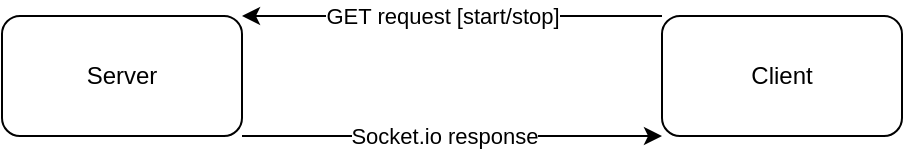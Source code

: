 <mxfile version="24.2.7" type="github" pages="2">
  <diagram name="EventLoopClientServer" id="4QVMp1KCc7UBKDnKGSh5">
    <mxGraphModel dx="562" dy="381" grid="1" gridSize="10" guides="1" tooltips="1" connect="1" arrows="1" fold="1" page="1" pageScale="1" pageWidth="827" pageHeight="1169" math="0" shadow="0">
      <root>
        <mxCell id="0" />
        <mxCell id="1" parent="0" />
        <mxCell id="b__UqmQYrL6kpeEzx6Qd-5" style="rounded=0;orthogonalLoop=1;jettySize=auto;html=1;exitX=1;exitY=1;exitDx=0;exitDy=0;entryX=0;entryY=1;entryDx=0;entryDy=0;" edge="1" parent="1" source="b__UqmQYrL6kpeEzx6Qd-1" target="b__UqmQYrL6kpeEzx6Qd-2">
          <mxGeometry relative="1" as="geometry" />
        </mxCell>
        <mxCell id="b__UqmQYrL6kpeEzx6Qd-6" value="Socket.io response" style="edgeLabel;html=1;align=center;verticalAlign=middle;resizable=0;points=[];" vertex="1" connectable="0" parent="b__UqmQYrL6kpeEzx6Qd-5">
          <mxGeometry x="0.08" y="-1" relative="1" as="geometry">
            <mxPoint x="-13" y="-1" as="offset" />
          </mxGeometry>
        </mxCell>
        <mxCell id="b__UqmQYrL6kpeEzx6Qd-1" value="Server" style="rounded=1;whiteSpace=wrap;html=1;" vertex="1" parent="1">
          <mxGeometry x="200" y="290" width="120" height="60" as="geometry" />
        </mxCell>
        <mxCell id="b__UqmQYrL6kpeEzx6Qd-3" style="rounded=0;orthogonalLoop=1;jettySize=auto;html=1;exitX=0;exitY=0;exitDx=0;exitDy=0;entryX=1;entryY=0;entryDx=0;entryDy=0;" edge="1" parent="1" source="b__UqmQYrL6kpeEzx6Qd-2" target="b__UqmQYrL6kpeEzx6Qd-1">
          <mxGeometry relative="1" as="geometry" />
        </mxCell>
        <mxCell id="b__UqmQYrL6kpeEzx6Qd-4" value="GET request [start/stop]" style="edgeLabel;html=1;align=center;verticalAlign=middle;resizable=0;points=[];" vertex="1" connectable="0" parent="b__UqmQYrL6kpeEzx6Qd-3">
          <mxGeometry x="0.136" relative="1" as="geometry">
            <mxPoint x="9" as="offset" />
          </mxGeometry>
        </mxCell>
        <mxCell id="b__UqmQYrL6kpeEzx6Qd-2" value="Client" style="rounded=1;whiteSpace=wrap;html=1;" vertex="1" parent="1">
          <mxGeometry x="530" y="290" width="120" height="60" as="geometry" />
        </mxCell>
      </root>
    </mxGraphModel>
  </diagram>
  <diagram id="f-IM-e3YhVYMeLRoVAma" name="EventLoopStateChart">
    <mxGraphModel dx="984" dy="666" grid="1" gridSize="10" guides="1" tooltips="1" connect="1" arrows="1" fold="1" page="1" pageScale="1" pageWidth="827" pageHeight="1169" math="0" shadow="0">
      <root>
        <mxCell id="0" />
        <mxCell id="1" parent="0" />
        <mxCell id="nzxh_2f2qW4YVDUCAzYA-20" style="edgeStyle=orthogonalEdgeStyle;rounded=0;orthogonalLoop=1;jettySize=auto;html=1;exitX=0.5;exitY=1;exitDx=0;exitDy=0;entryX=0.5;entryY=0;entryDx=0;entryDy=0;" edge="1" parent="1" source="nzxh_2f2qW4YVDUCAzYA-1" target="nzxh_2f2qW4YVDUCAzYA-19">
          <mxGeometry relative="1" as="geometry" />
        </mxCell>
        <mxCell id="nzxh_2f2qW4YVDUCAzYA-1" value="Start" style="ellipse;whiteSpace=wrap;html=1;aspect=fixed;" vertex="1" parent="1">
          <mxGeometry x="360" y="20" width="80" height="80" as="geometry" />
        </mxCell>
        <mxCell id="nzxh_2f2qW4YVDUCAzYA-13" style="edgeStyle=orthogonalEdgeStyle;rounded=0;orthogonalLoop=1;jettySize=auto;html=1;exitX=0.5;exitY=1;exitDx=0;exitDy=0;entryX=0.5;entryY=0;entryDx=0;entryDy=0;" edge="1" parent="1" source="nzxh_2f2qW4YVDUCAzYA-2" target="nzxh_2f2qW4YVDUCAzYA-4">
          <mxGeometry relative="1" as="geometry" />
        </mxCell>
        <mxCell id="nzxh_2f2qW4YVDUCAzYA-2" value="CountWordInOnePage" style="rounded=1;whiteSpace=wrap;html=1;" vertex="1" parent="1">
          <mxGeometry x="320" y="280" width="160" height="60" as="geometry" />
        </mxCell>
        <mxCell id="nzxh_2f2qW4YVDUCAzYA-5" style="edgeStyle=orthogonalEdgeStyle;rounded=0;orthogonalLoop=1;jettySize=auto;html=1;exitX=1;exitY=0.5;exitDx=0;exitDy=0;" edge="1" parent="1" source="nzxh_2f2qW4YVDUCAzYA-4" target="nzxh_2f2qW4YVDUCAzYA-17">
          <mxGeometry relative="1" as="geometry">
            <mxPoint x="500" y="570" as="targetPoint" />
            <Array as="points">
              <mxPoint x="480" y="440" />
            </Array>
          </mxGeometry>
        </mxCell>
        <mxCell id="nzxh_2f2qW4YVDUCAzYA-14" value="True" style="edgeLabel;html=1;align=center;verticalAlign=middle;resizable=0;points=[];" vertex="1" connectable="0" parent="nzxh_2f2qW4YVDUCAzYA-5">
          <mxGeometry x="-0.182" y="-2" relative="1" as="geometry">
            <mxPoint x="2" y="37" as="offset" />
          </mxGeometry>
        </mxCell>
        <mxCell id="nzxh_2f2qW4YVDUCAzYA-8" style="edgeStyle=orthogonalEdgeStyle;rounded=0;orthogonalLoop=1;jettySize=auto;html=1;exitX=0;exitY=0.5;exitDx=0;exitDy=0;entryX=0.75;entryY=0;entryDx=0;entryDy=0;" edge="1" parent="1" source="nzxh_2f2qW4YVDUCAzYA-4" target="nzxh_2f2qW4YVDUCAzYA-7">
          <mxGeometry relative="1" as="geometry">
            <mxPoint x="280" y="520" as="targetPoint" />
            <Array as="points">
              <mxPoint x="335" y="440" />
            </Array>
          </mxGeometry>
        </mxCell>
        <mxCell id="nzxh_2f2qW4YVDUCAzYA-15" value="False" style="edgeLabel;html=1;align=center;verticalAlign=middle;resizable=0;points=[];" vertex="1" connectable="0" parent="nzxh_2f2qW4YVDUCAzYA-8">
          <mxGeometry x="-0.16" relative="1" as="geometry">
            <mxPoint x="5" y="18" as="offset" />
          </mxGeometry>
        </mxCell>
        <mxCell id="nzxh_2f2qW4YVDUCAzYA-4" value="depth == 0?" style="rhombus;whiteSpace=wrap;html=1;" vertex="1" parent="1">
          <mxGeometry x="360" y="400" width="80" height="80" as="geometry" />
        </mxCell>
        <mxCell id="nzxh_2f2qW4YVDUCAzYA-33" style="edgeStyle=orthogonalEdgeStyle;rounded=0;orthogonalLoop=1;jettySize=auto;html=1;exitX=0.25;exitY=0;exitDx=0;exitDy=0;entryX=0;entryY=0.75;entryDx=0;entryDy=0;" edge="1" parent="1" source="nzxh_2f2qW4YVDUCAzYA-7" target="nzxh_2f2qW4YVDUCAzYA-19">
          <mxGeometry relative="1" as="geometry">
            <Array as="points">
              <mxPoint x="290" y="550" />
              <mxPoint x="290" y="185" />
            </Array>
          </mxGeometry>
        </mxCell>
        <mxCell id="nzxh_2f2qW4YVDUCAzYA-7" value="GetAllLinkInThePage" style="rounded=1;whiteSpace=wrap;html=1;" vertex="1" parent="1">
          <mxGeometry x="230" y="550" width="140" height="60" as="geometry" />
        </mxCell>
        <mxCell id="nzxh_2f2qW4YVDUCAzYA-17" value="End" style="ellipse;whiteSpace=wrap;html=1;aspect=fixed;" vertex="1" parent="1">
          <mxGeometry x="440" y="530" width="80" height="80" as="geometry" />
        </mxCell>
        <mxCell id="nzxh_2f2qW4YVDUCAzYA-21" style="edgeStyle=orthogonalEdgeStyle;rounded=0;orthogonalLoop=1;jettySize=auto;html=1;exitX=0.5;exitY=1;exitDx=0;exitDy=0;entryX=0.5;entryY=0;entryDx=0;entryDy=0;" edge="1" parent="1" source="nzxh_2f2qW4YVDUCAzYA-19" target="nzxh_2f2qW4YVDUCAzYA-2">
          <mxGeometry relative="1" as="geometry" />
        </mxCell>
        <mxCell id="nzxh_2f2qW4YVDUCAzYA-29" style="edgeStyle=orthogonalEdgeStyle;rounded=0;orthogonalLoop=1;jettySize=auto;html=1;dashed=1;entryX=0.136;entryY=-0.017;entryDx=0;entryDy=0;exitX=0;exitY=0.25;exitDx=0;exitDy=0;entryPerimeter=0;" edge="1" parent="1" source="nzxh_2f2qW4YVDUCAzYA-19">
          <mxGeometry relative="1" as="geometry">
            <mxPoint x="315.0" y="142.98" as="sourcePoint" />
            <mxPoint x="242.1" y="548.98" as="targetPoint" />
            <Array as="points">
              <mxPoint x="315" y="150" />
              <mxPoint x="242" y="150" />
            </Array>
          </mxGeometry>
        </mxCell>
        <mxCell id="nzxh_2f2qW4YVDUCAzYA-32" value="Await Page&amp;nbsp;&lt;div&gt;hendling&lt;/div&gt;" style="edgeLabel;html=1;align=center;verticalAlign=middle;resizable=0;points=[];" vertex="1" connectable="0" parent="nzxh_2f2qW4YVDUCAzYA-29">
          <mxGeometry x="0.051" y="1" relative="1" as="geometry">
            <mxPoint as="offset" />
          </mxGeometry>
        </mxCell>
        <mxCell id="nzxh_2f2qW4YVDUCAzYA-19" value="Async GetTextFormWebPage" style="rounded=1;whiteSpace=wrap;html=1;" vertex="1" parent="1">
          <mxGeometry x="315" y="140" width="170" height="60" as="geometry" />
        </mxCell>
      </root>
    </mxGraphModel>
  </diagram>
</mxfile>
